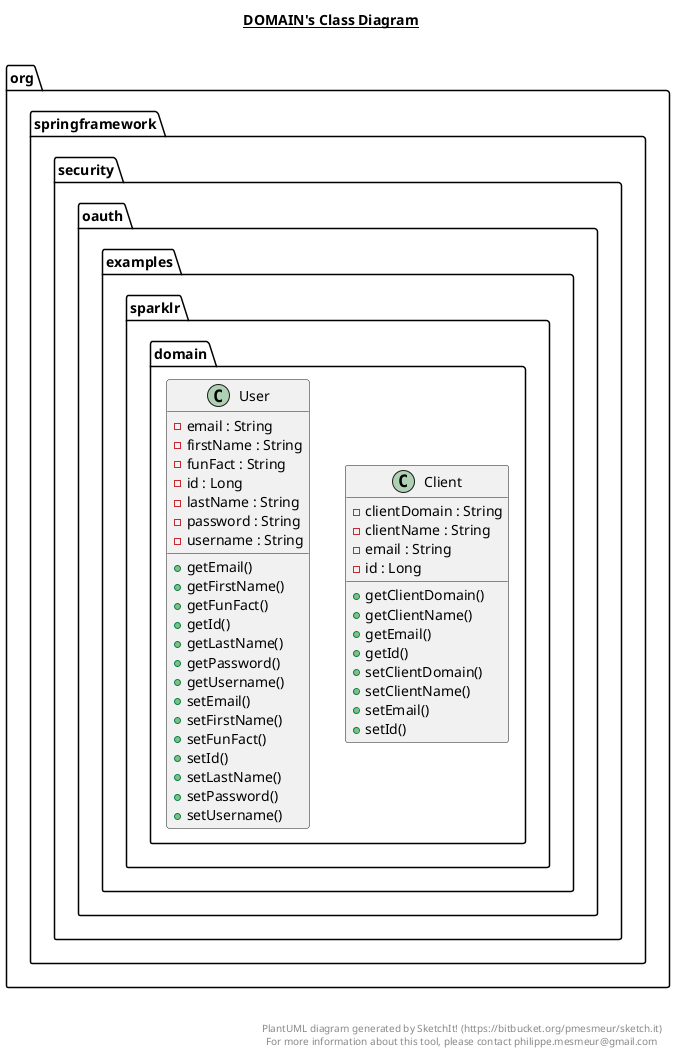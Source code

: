 @startuml

title __DOMAIN's Class Diagram__\n

  namespace org.springframework.security.oauth.examples.sparklr {
    namespace domain {
      class org.springframework.security.oauth.examples.sparklr.domain.Client {
          - clientDomain : String
          - clientName : String
          - email : String
          - id : Long
          + getClientDomain()
          + getClientName()
          + getEmail()
          + getId()
          + setClientDomain()
          + setClientName()
          + setEmail()
          + setId()
      }
    }
  }
  

  namespace org.springframework.security.oauth.examples.sparklr {
    namespace domain {
      class org.springframework.security.oauth.examples.sparklr.domain.User {
          - email : String
          - firstName : String
          - funFact : String
          - id : Long
          - lastName : String
          - password : String
          - username : String
          + getEmail()
          + getFirstName()
          + getFunFact()
          + getId()
          + getLastName()
          + getPassword()
          + getUsername()
          + setEmail()
          + setFirstName()
          + setFunFact()
          + setId()
          + setLastName()
          + setPassword()
          + setUsername()
      }
    }
  }
  



right footer


PlantUML diagram generated by SketchIt! (https://bitbucket.org/pmesmeur/sketch.it)
For more information about this tool, please contact philippe.mesmeur@gmail.com
endfooter

@enduml
